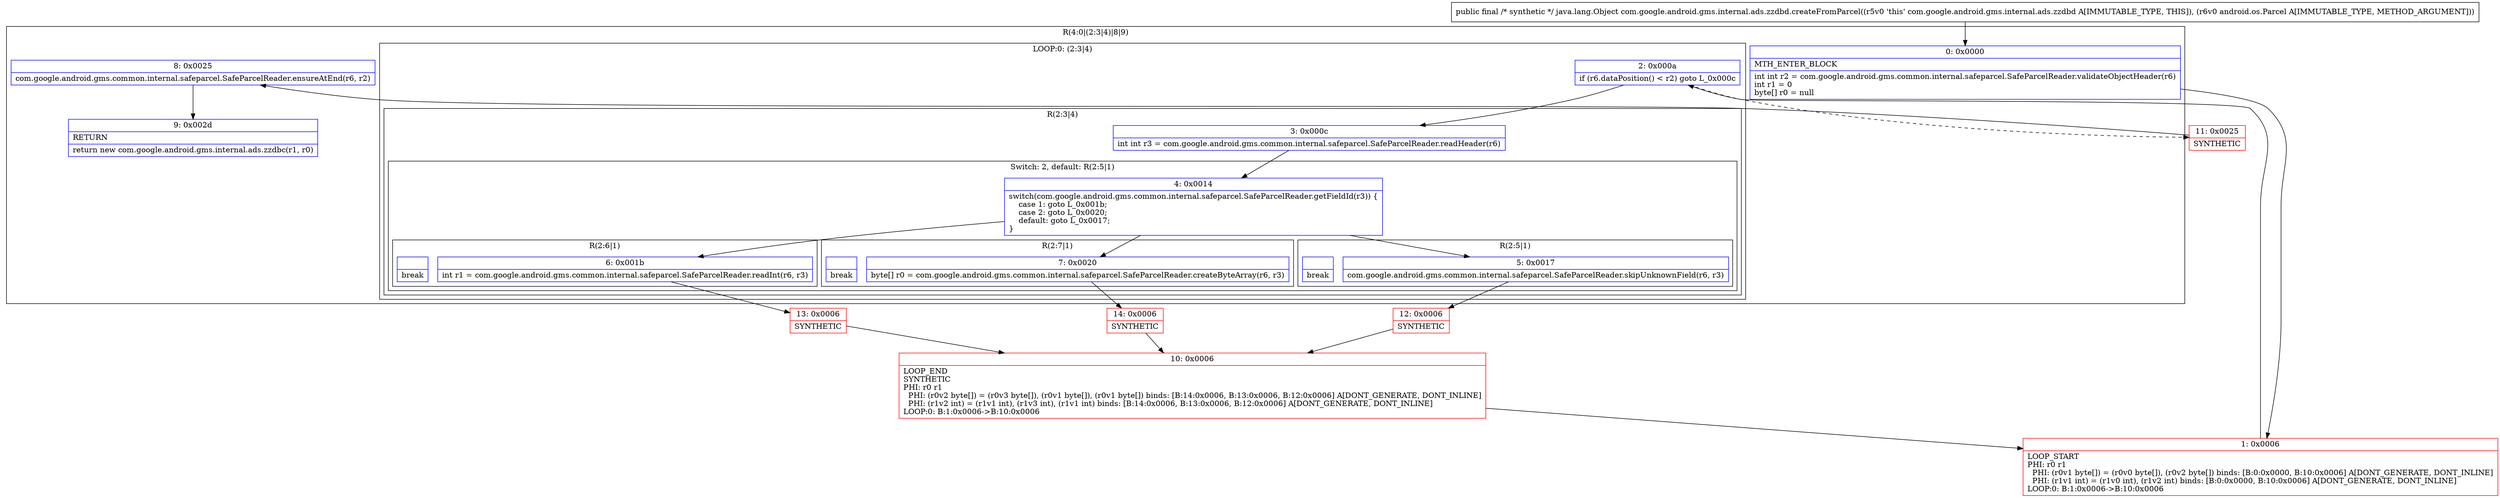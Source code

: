 digraph "CFG forcom.google.android.gms.internal.ads.zzdbd.createFromParcel(Landroid\/os\/Parcel;)Ljava\/lang\/Object;" {
subgraph cluster_Region_79602942 {
label = "R(4:0|(2:3|4)|8|9)";
node [shape=record,color=blue];
Node_0 [shape=record,label="{0\:\ 0x0000|MTH_ENTER_BLOCK\l|int int r2 = com.google.android.gms.common.internal.safeparcel.SafeParcelReader.validateObjectHeader(r6)\lint r1 = 0\lbyte[] r0 = null\l}"];
subgraph cluster_LoopRegion_1714242274 {
label = "LOOP:0: (2:3|4)";
node [shape=record,color=blue];
Node_2 [shape=record,label="{2\:\ 0x000a|if (r6.dataPosition() \< r2) goto L_0x000c\l}"];
subgraph cluster_Region_1214503034 {
label = "R(2:3|4)";
node [shape=record,color=blue];
Node_3 [shape=record,label="{3\:\ 0x000c|int int r3 = com.google.android.gms.common.internal.safeparcel.SafeParcelReader.readHeader(r6)\l}"];
subgraph cluster_SwitchRegion_1146468806 {
label = "Switch: 2, default: R(2:5|1)";
node [shape=record,color=blue];
Node_4 [shape=record,label="{4\:\ 0x0014|switch(com.google.android.gms.common.internal.safeparcel.SafeParcelReader.getFieldId(r3)) \{\l    case 1: goto L_0x001b;\l    case 2: goto L_0x0020;\l    default: goto L_0x0017;\l\}\l}"];
subgraph cluster_Region_1763034260 {
label = "R(2:6|1)";
node [shape=record,color=blue];
Node_6 [shape=record,label="{6\:\ 0x001b|int r1 = com.google.android.gms.common.internal.safeparcel.SafeParcelReader.readInt(r6, r3)\l}"];
Node_InsnContainer_1574589120 [shape=record,label="{|break\l}"];
}
subgraph cluster_Region_965415649 {
label = "R(2:7|1)";
node [shape=record,color=blue];
Node_7 [shape=record,label="{7\:\ 0x0020|byte[] r0 = com.google.android.gms.common.internal.safeparcel.SafeParcelReader.createByteArray(r6, r3)\l}"];
Node_InsnContainer_1103121347 [shape=record,label="{|break\l}"];
}
subgraph cluster_Region_52683964 {
label = "R(2:5|1)";
node [shape=record,color=blue];
Node_5 [shape=record,label="{5\:\ 0x0017|com.google.android.gms.common.internal.safeparcel.SafeParcelReader.skipUnknownField(r6, r3)\l}"];
Node_InsnContainer_1411048994 [shape=record,label="{|break\l}"];
}
}
}
}
Node_8 [shape=record,label="{8\:\ 0x0025|com.google.android.gms.common.internal.safeparcel.SafeParcelReader.ensureAtEnd(r6, r2)\l}"];
Node_9 [shape=record,label="{9\:\ 0x002d|RETURN\l|return new com.google.android.gms.internal.ads.zzdbc(r1, r0)\l}"];
}
Node_1 [shape=record,color=red,label="{1\:\ 0x0006|LOOP_START\lPHI: r0 r1 \l  PHI: (r0v1 byte[]) = (r0v0 byte[]), (r0v2 byte[]) binds: [B:0:0x0000, B:10:0x0006] A[DONT_GENERATE, DONT_INLINE]\l  PHI: (r1v1 int) = (r1v0 int), (r1v2 int) binds: [B:0:0x0000, B:10:0x0006] A[DONT_GENERATE, DONT_INLINE]\lLOOP:0: B:1:0x0006\-\>B:10:0x0006\l}"];
Node_10 [shape=record,color=red,label="{10\:\ 0x0006|LOOP_END\lSYNTHETIC\lPHI: r0 r1 \l  PHI: (r0v2 byte[]) = (r0v3 byte[]), (r0v1 byte[]), (r0v1 byte[]) binds: [B:14:0x0006, B:13:0x0006, B:12:0x0006] A[DONT_GENERATE, DONT_INLINE]\l  PHI: (r1v2 int) = (r1v1 int), (r1v3 int), (r1v1 int) binds: [B:14:0x0006, B:13:0x0006, B:12:0x0006] A[DONT_GENERATE, DONT_INLINE]\lLOOP:0: B:1:0x0006\-\>B:10:0x0006\l}"];
Node_11 [shape=record,color=red,label="{11\:\ 0x0025|SYNTHETIC\l}"];
Node_12 [shape=record,color=red,label="{12\:\ 0x0006|SYNTHETIC\l}"];
Node_13 [shape=record,color=red,label="{13\:\ 0x0006|SYNTHETIC\l}"];
Node_14 [shape=record,color=red,label="{14\:\ 0x0006|SYNTHETIC\l}"];
MethodNode[shape=record,label="{public final \/* synthetic *\/ java.lang.Object com.google.android.gms.internal.ads.zzdbd.createFromParcel((r5v0 'this' com.google.android.gms.internal.ads.zzdbd A[IMMUTABLE_TYPE, THIS]), (r6v0 android.os.Parcel A[IMMUTABLE_TYPE, METHOD_ARGUMENT])) }"];
MethodNode -> Node_0;
Node_0 -> Node_1;
Node_2 -> Node_3;
Node_2 -> Node_11[style=dashed];
Node_3 -> Node_4;
Node_4 -> Node_5;
Node_4 -> Node_6;
Node_4 -> Node_7;
Node_6 -> Node_13;
Node_7 -> Node_14;
Node_5 -> Node_12;
Node_8 -> Node_9;
Node_1 -> Node_2;
Node_10 -> Node_1;
Node_11 -> Node_8;
Node_12 -> Node_10;
Node_13 -> Node_10;
Node_14 -> Node_10;
}

